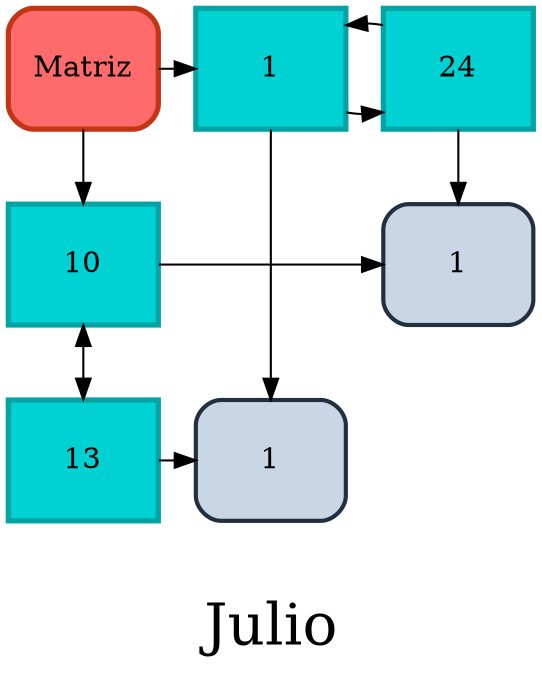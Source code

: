 
        digraph G {
        label="\nJulio" fontsize=28;
        node [shape=box, height=0.8];
        Head[ label = "Matriz", width = 1, style = "filled, rounded" fillcolor = "#ff6b6b", color="#c23616" group = 1 penwidth=2.5];
        
		F10 [label = "10"   width = 1 style = filled, fillcolor = "#00d2d3", color="#01a3a4" penwidth=2.5 group = 1 ];
		F13 [label = "13"   width = 1 style = filled, fillcolor = "#00d2d3", color="#01a3a4" penwidth=2.5 group = 1 ];
		edge[dir="both"];
		F10 -> F13;
		edge[dir="forward"];
		C1 [label = "1"   width = 1 style = filled, fillcolor = "#00d2d3", color="#01a3a4" penwidth=2.5 group = 1 ];
		C24 [label = "24"   width = 1 style = filled, fillcolor = "#00d2d3", color="#01a3a4" penwidth=2.5 group = 24 ];
		C1 -> C24;
		C24 -> C1;
		Head -> F10; 
		Head -> C1;
		{ rank = same; Head;C1; C24; }
		N10_L24 [label = "1" width = 1, style="filled, rounded" fillcolor="#c8d6e5" color="#222f3e" penwidth=2 group = 24 ];
		F10 -> N10_L24;
		N13_L1 [label = "1" width = 1, style="filled, rounded" fillcolor="#c8d6e5" color="#222f3e" penwidth=2 group = 1 ];
		F13 -> N13_L1;
		{ rank = same; F10; N10_L24; }
		{ rank = same; F13; N13_L1; }
		C1 -> N13_L1;
		C24 -> N10_L24;
}